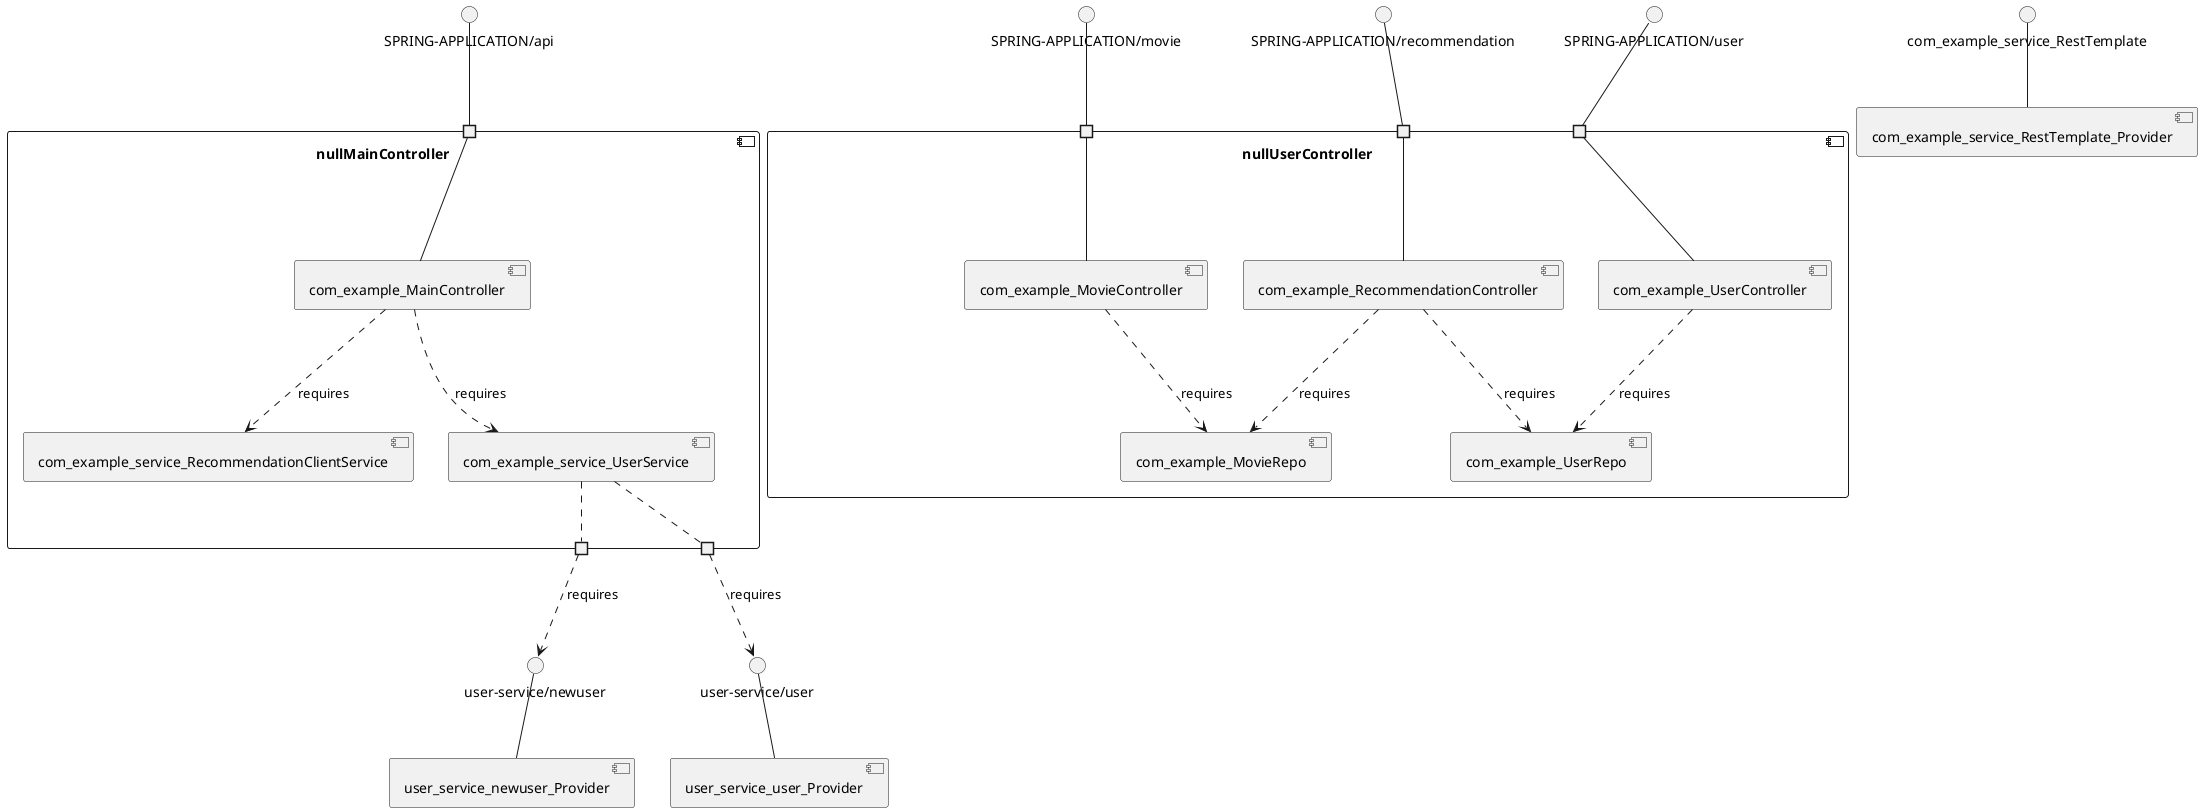 @startuml
skinparam fixCircleLabelOverlapping true
component nullMainController\n\n\n\n\n\nnull {
[com_example_MainController]
[com_example_service_UserService]
[com_example_service_RecommendationClientService]
portin " " as MainController_requires_SPRING_APPLICATION_api
portout " " as MainController_provides_user_service_newuser
portout " " as MainController_provides_user_service_user
[com_example_MainController]..>[com_example_service_RecommendationClientService] : requires
[com_example_MainController]..>[com_example_service_UserService] : requires
"MainController_requires_SPRING_APPLICATION_api"--[com_example_MainController]
[com_example_service_UserService].."MainController_provides_user_service_user"
[com_example_service_UserService].."MainController_provides_user_service_newuser"
}
interface "SPRING-APPLICATION/api" as interface.SPRING_APPLICATION_api
interface.SPRING_APPLICATION_api--"MainController_requires_SPRING_APPLICATION_api"
interface "user-service/newuser" as interface.user_service_newuser
"MainController_provides_user_service_newuser"..>interface.user_service_newuser : requires
interface "user-service/user" as interface.user_service_user
"MainController_provides_user_service_user"..>interface.user_service_user : requires
component nullUserController\n\n\n\n\n\nnull {
[com_example_MovieController]
[com_example_MovieRepo]
[com_example_UserController]
[com_example_UserRepo]
[com_example_RecommendationController]
portin " " as UserController_requires_SPRING_APPLICATION_recommendation
portin " " as UserController_requires_SPRING_APPLICATION_user
portin " " as UserController_requires_SPRING_APPLICATION_movie
[com_example_RecommendationController]..>[com_example_MovieRepo] : requires
[com_example_MovieController]..>[com_example_MovieRepo] : requires
[com_example_UserController]..>[com_example_UserRepo] : requires
[com_example_RecommendationController]..>[com_example_UserRepo] : requires
"UserController_requires_SPRING_APPLICATION_movie"--[com_example_MovieController]
"UserController_requires_SPRING_APPLICATION_user"--[com_example_UserController]
"UserController_requires_SPRING_APPLICATION_recommendation"--[com_example_RecommendationController]
}
interface "SPRING-APPLICATION/movie" as interface.SPRING_APPLICATION_movie
interface.SPRING_APPLICATION_movie--"UserController_requires_SPRING_APPLICATION_movie"
interface "SPRING-APPLICATION/recommendation" as interface.SPRING_APPLICATION_recommendation
interface.SPRING_APPLICATION_recommendation--"UserController_requires_SPRING_APPLICATION_recommendation"
interface "SPRING-APPLICATION/user" as interface.SPRING_APPLICATION_user
interface.SPRING_APPLICATION_user--"UserController_requires_SPRING_APPLICATION_user"
interface "com_example_service_RestTemplate" as interface.com_example_service_RestTemplate
interface.com_example_service_RestTemplate--[com_example_service_RestTemplate_Provider]
interface "user-service/newuser" as interface.user_service_newuser
interface.user_service_newuser--[user_service_newuser_Provider]
interface "user-service/user" as interface.user_service_user
interface.user_service_user--[user_service_user_Provider]

@enduml
